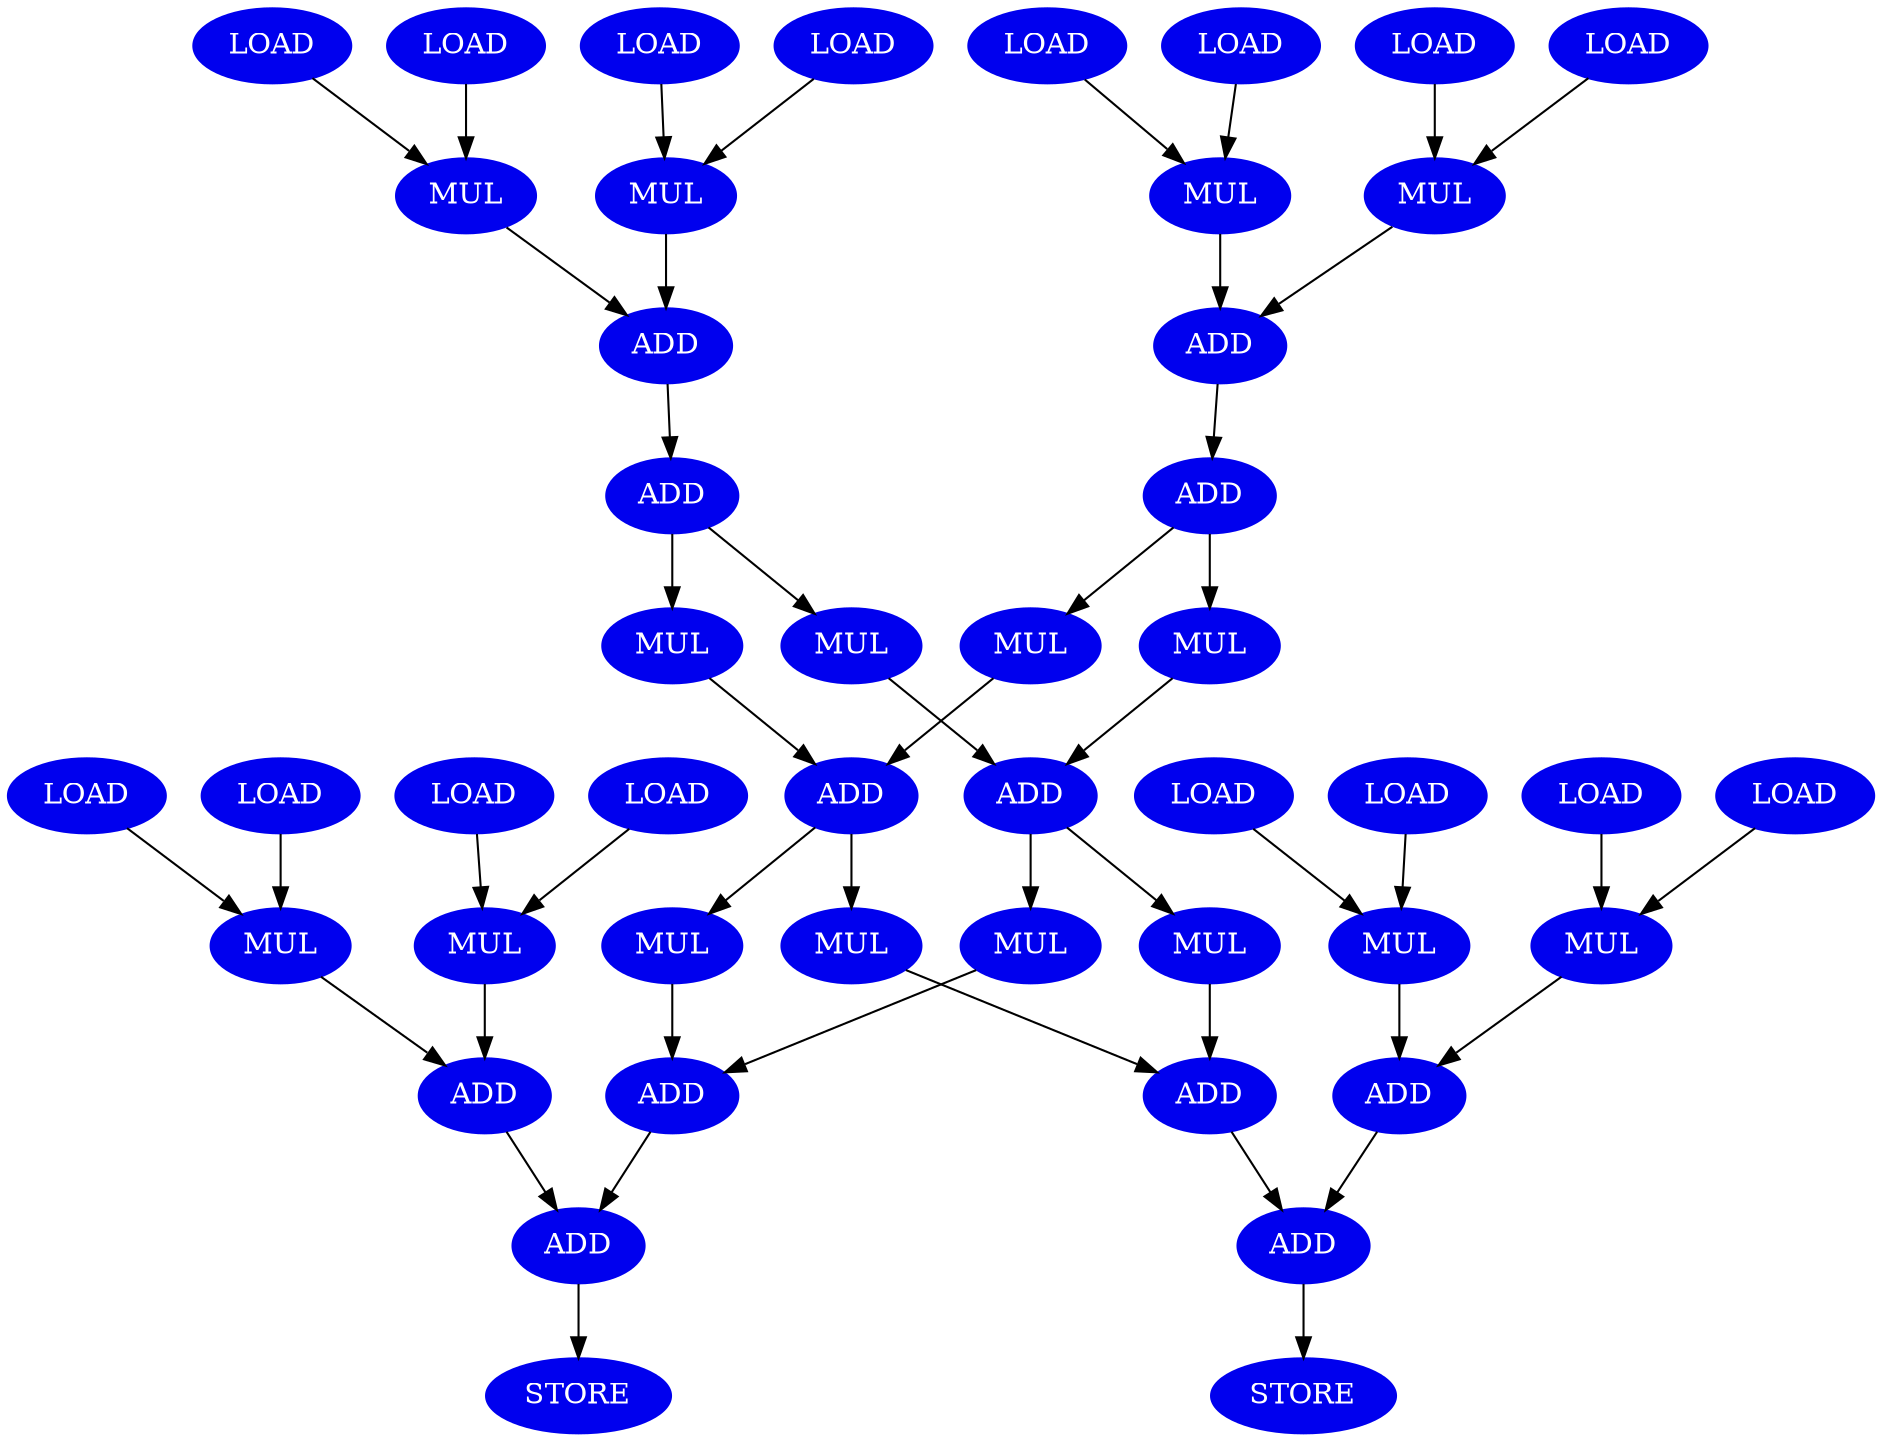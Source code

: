 digraph arf {
    node [fontcolor=white,style=filled,color=blue2];
     MUL_1 [label = MUL ];
     MUL_2 [label = MUL ];
     MUL_3 [label = MUL ];
     MUL_4 [label = MUL ];
     MUL_5 [label = MUL ];
     MUL_6 [label = MUL ];
     MUL_7 [label = MUL ];
     MUL_8 [label = MUL ];
     ADD_9 [label = ADD ];
     ADD_10 [label = ADD ];
     ADD_11 [label = ADD ];
     ADD_12 [label = ADD ];
     ADD_13 [label = ADD ];
     ADD_14 [label = ADD ];
     MUL_15 [label = MUL ];
     MUL_16 [label = MUL ];
     MUL_17 [label = MUL ];
     MUL_18 [label = MUL ];
     ADD_19 [label = ADD ];
     ADD_20 [label = ADD ];
     MUL_21 [label = MUL ];
     MUL_22 [label = MUL ];
     MUL_23 [label = MUL ];
     MUL_24 [label = MUL ];
     ADD_25 [label = ADD ];
     ADD_26 [label = ADD ];
     ADD_27 [label = ADD ];
     ADD_28 [label = ADD ];
     OUT_29 [label = STORE ];
     OUT_30 [label = STORE ];
     IN_31 [label = LOAD ];
     IN_32 [label = LOAD ];
     IN_33 [label = LOAD ];
     IN_34 [label = LOAD ];
     IN_35 [label = LOAD ];
     IN_36 [label = LOAD ];
     IN_37 [label = LOAD ];
     IN_38 [label = LOAD ];
     IN_39 [label = LOAD ];
     IN_40 [label = LOAD ];
     IN_41 [label = LOAD ];
     IN_42 [label = LOAD ];
     IN_43 [label = LOAD ];
     IN_44 [label = LOAD ];
     IN_45 [label = LOAD ];
     IN_46 [label = LOAD ];
     MUL_1 -> ADD_9 [ name = 0 ];
     MUL_2 -> ADD_9 [ name = 1 ];
     MUL_3 -> ADD_10 [ name = 2 ];
     MUL_4 -> ADD_10 [ name = 3 ];
     MUL_5 -> ADD_11 [ name = 4 ];
     MUL_6 -> ADD_11 [ name = 5 ];
     MUL_7 -> ADD_12 [ name = 6 ];
     MUL_8 -> ADD_12 [ name = 7 ];
     ADD_9 -> ADD_27 [ name = 8 ];
     ADD_10 -> ADD_13 [ name = 9 ];
     ADD_11 -> ADD_14 [ name = 10 ];
     ADD_12 -> ADD_28 [ name = 11 ];
     ADD_13 -> MUL_15 [ name = 12 ];
     ADD_13 -> MUL_17 [ name = 13 ];
     ADD_14 -> MUL_16 [ name = 14 ];
     ADD_14 -> MUL_18 [ name = 15 ];
     MUL_15 -> ADD_19 [ name = 16 ];
     MUL_16 -> ADD_19 [ name = 17 ];
     MUL_17 -> ADD_20 [ name = 18 ];
     MUL_18 -> ADD_20 [ name = 19 ];
     ADD_19 -> MUL_21 [ name = 20 ];
     ADD_19 -> MUL_23 [ name = 21 ];
     ADD_20 -> MUL_22 [ name = 22 ];
     ADD_20 -> MUL_24 [ name = 23 ];
     MUL_21 -> ADD_25 [ name = 24 ];
     MUL_22 -> ADD_25 [ name = 25 ];
     MUL_23 -> ADD_26 [ name = 26 ];
     MUL_24 -> ADD_26 [ name = 27 ];
     ADD_25 -> ADD_27 [ name = 28 ];
     ADD_26 -> ADD_28 [ name = 29 ];
     ADD_27 -> OUT_29 [ name = 30 ];
     ADD_28 -> OUT_30 [ name = 31 ];
     IN_31 -> MUL_1 [ name = 32 ];
     IN_32 -> MUL_1 [ name = 33 ];
     IN_33 -> MUL_2 [ name = 34 ];
     IN_34 -> MUL_2 [ name = 35 ];
     IN_35 -> MUL_3 [ name = 36 ];
     IN_36 -> MUL_3 [ name = 37 ];
     IN_37 -> MUL_4 [ name = 38 ];
     IN_38 -> MUL_4 [ name = 39 ];
     IN_39 -> MUL_5 [ name = 40 ];
     IN_40 -> MUL_5 [ name = 41 ];
     IN_41 -> MUL_6 [ name = 42 ];
     IN_42 -> MUL_6 [ name = 43 ];
     IN_43 -> MUL_7 [ name = 44 ];
     IN_44 -> MUL_7 [ name = 45 ];
     IN_45 -> MUL_8 [ name = 46 ];
     IN_46 -> MUL_8 [ name = 47 ];
}
